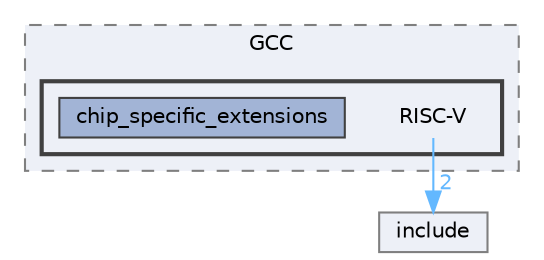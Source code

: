 digraph "D:/Projects/Raspberrypi_pico/pico_freertos_final/freertos_pico2/pico_freertos/FreeRTOS-Kernel/portable/GCC/RISC-V"
{
 // LATEX_PDF_SIZE
  bgcolor="transparent";
  edge [fontname=Helvetica,fontsize=10,labelfontname=Helvetica,labelfontsize=10];
  node [fontname=Helvetica,fontsize=10,shape=box,height=0.2,width=0.4];
  compound=true
  subgraph clusterdir_d47f747b1f9f69e8b995df24b56b1471 {
    graph [ bgcolor="#edf0f7", pencolor="grey50", label="GCC", fontname=Helvetica,fontsize=10 style="filled,dashed", URL="dir_d47f747b1f9f69e8b995df24b56b1471.html",tooltip=""]
  subgraph clusterdir_177c5b1d6a3e618768667546c874f4fe {
    graph [ bgcolor="#edf0f7", pencolor="grey25", label="", fontname=Helvetica,fontsize=10 style="filled,bold", URL="dir_177c5b1d6a3e618768667546c874f4fe.html",tooltip=""]
    dir_177c5b1d6a3e618768667546c874f4fe [shape=plaintext, label="RISC-V"];
  dir_d52902ff1e24b63ab94dbc3850310914 [label="chip_specific_extensions", fillcolor="#a2b4d6", color="grey25", style="filled", URL="dir_d52902ff1e24b63ab94dbc3850310914.html",tooltip=""];
  }
  }
  dir_c69ece34c3f150cb2c6f1098178b172a [label="include", fillcolor="#edf0f7", color="grey50", style="filled", URL="dir_c69ece34c3f150cb2c6f1098178b172a.html",tooltip=""];
  dir_177c5b1d6a3e618768667546c874f4fe->dir_c69ece34c3f150cb2c6f1098178b172a [headlabel="2", labeldistance=1.5 headhref="dir_000194_000125.html" href="dir_000194_000125.html" color="steelblue1" fontcolor="steelblue1"];
}
